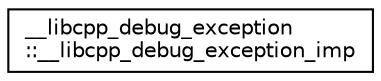 digraph "Graphical Class Hierarchy"
{
  edge [fontname="Helvetica",fontsize="10",labelfontname="Helvetica",labelfontsize="10"];
  node [fontname="Helvetica",fontsize="10",shape=record];
  rankdir="LR";
  Node0 [label="__libcpp_debug_exception\l::__libcpp_debug_exception_imp",height=0.2,width=0.4,color="black", fillcolor="white", style="filled",URL="$struct____libcpp__debug__exception_1_1____libcpp__debug__exception__imp.html"];
}
